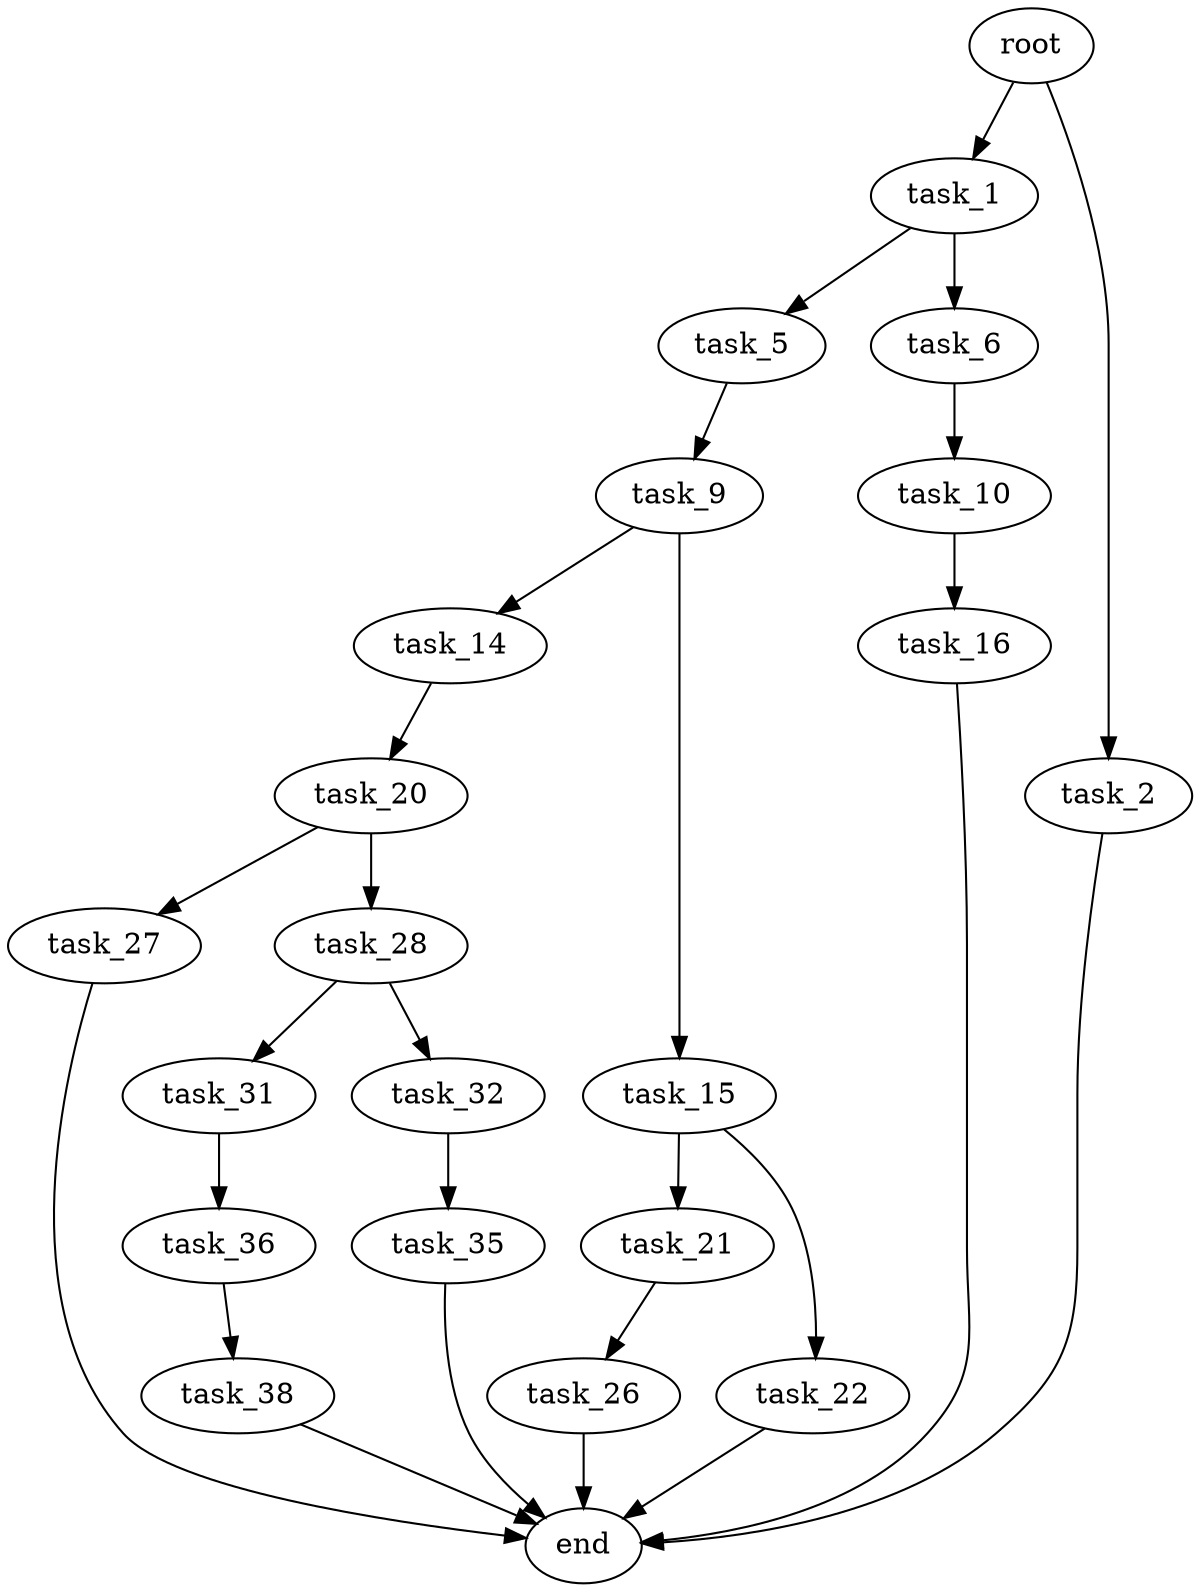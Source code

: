 digraph G {
  root [size="0.000000"];
  task_1 [size="95801756401.000000"];
  task_2 [size="549755813888.000000"];
  task_5 [size="23635228502.000000"];
  task_6 [size="392154048267.000000"];
  end [size="0.000000"];
  task_9 [size="1747936246.000000"];
  task_10 [size="23123829394.000000"];
  task_14 [size="806978119526.000000"];
  task_15 [size="134217728000.000000"];
  task_16 [size="30406677914.000000"];
  task_20 [size="10903565467.000000"];
  task_21 [size="231928233984.000000"];
  task_22 [size="16536782432.000000"];
  task_27 [size="15190014114.000000"];
  task_28 [size="28991029248.000000"];
  task_26 [size="148878270736.000000"];
  task_31 [size="22184573825.000000"];
  task_32 [size="152993077632.000000"];
  task_36 [size="32052336866.000000"];
  task_35 [size="240450154362.000000"];
  task_38 [size="2863436539.000000"];

  root -> task_1 [size="1.000000"];
  root -> task_2 [size="1.000000"];
  task_1 -> task_5 [size="75497472.000000"];
  task_1 -> task_6 [size="75497472.000000"];
  task_2 -> end [size="1.000000"];
  task_5 -> task_9 [size="679477248.000000"];
  task_6 -> task_10 [size="679477248.000000"];
  task_9 -> task_14 [size="33554432.000000"];
  task_9 -> task_15 [size="33554432.000000"];
  task_10 -> task_16 [size="411041792.000000"];
  task_14 -> task_20 [size="679477248.000000"];
  task_15 -> task_21 [size="209715200.000000"];
  task_15 -> task_22 [size="209715200.000000"];
  task_16 -> end [size="1.000000"];
  task_20 -> task_27 [size="33554432.000000"];
  task_20 -> task_28 [size="33554432.000000"];
  task_21 -> task_26 [size="301989888.000000"];
  task_22 -> end [size="1.000000"];
  task_27 -> end [size="1.000000"];
  task_28 -> task_31 [size="75497472.000000"];
  task_28 -> task_32 [size="75497472.000000"];
  task_26 -> end [size="1.000000"];
  task_31 -> task_36 [size="75497472.000000"];
  task_32 -> task_35 [size="134217728.000000"];
  task_36 -> task_38 [size="838860800.000000"];
  task_35 -> end [size="1.000000"];
  task_38 -> end [size="1.000000"];
}
